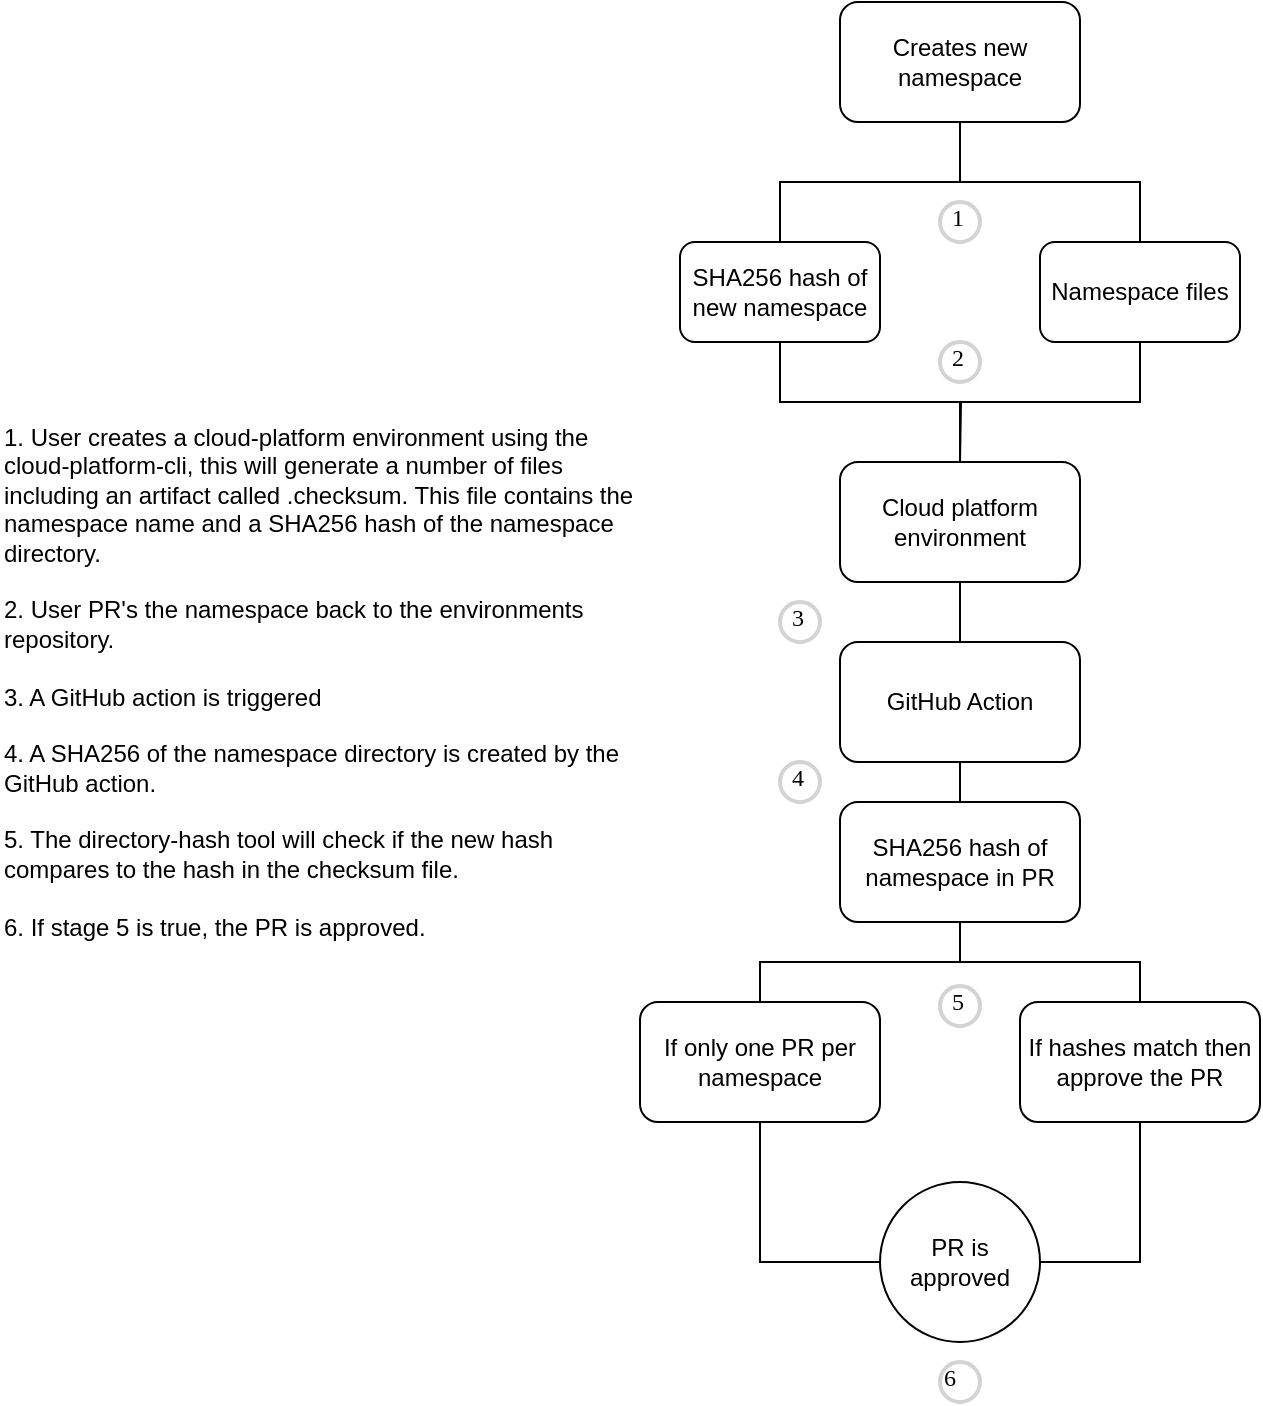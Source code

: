 <mxfile version="13.6.4" type="device"><diagram id="C5RBs43oDa-KdzZeNtuy" name="Page-1"><mxGraphModel dx="1422" dy="764" grid="1" gridSize="10" guides="1" tooltips="1" connect="1" arrows="0" fold="1" page="1" pageScale="1" pageWidth="827" pageHeight="1169" math="0" shadow="0"><root><mxCell id="WIyWlLk6GJQsqaUBKTNV-0"/><mxCell id="WIyWlLk6GJQsqaUBKTNV-1" parent="WIyWlLk6GJQsqaUBKTNV-0"/><mxCell id="iiE0-cFbfMUN9B_GjNhT-26" style="edgeStyle=orthogonalEdgeStyle;rounded=0;orthogonalLoop=1;jettySize=auto;html=1;exitX=0.5;exitY=1;exitDx=0;exitDy=0;entryX=0.5;entryY=0;entryDx=0;entryDy=0;startArrow=none;startFill=0;endArrow=none;endFill=0;" edge="1" parent="WIyWlLk6GJQsqaUBKTNV-1" source="iiE0-cFbfMUN9B_GjNhT-1" target="iiE0-cFbfMUN9B_GjNhT-10"><mxGeometry relative="1" as="geometry"/></mxCell><mxCell id="iiE0-cFbfMUN9B_GjNhT-1" value="Creates new namespace" style="rounded=1;whiteSpace=wrap;html=1;" vertex="1" parent="WIyWlLk6GJQsqaUBKTNV-1"><mxGeometry x="460" y="50" width="120" height="60" as="geometry"/></mxCell><mxCell id="iiE0-cFbfMUN9B_GjNhT-31" style="edgeStyle=orthogonalEdgeStyle;rounded=0;orthogonalLoop=1;jettySize=auto;html=1;exitX=0.5;exitY=1;exitDx=0;exitDy=0;startArrow=none;startFill=0;endArrow=none;endFill=0;strokeColor=#000000;" edge="1" parent="WIyWlLk6GJQsqaUBKTNV-1" source="iiE0-cFbfMUN9B_GjNhT-2" target="iiE0-cFbfMUN9B_GjNhT-4"><mxGeometry relative="1" as="geometry"/></mxCell><mxCell id="iiE0-cFbfMUN9B_GjNhT-2" value="Cloud platform environment" style="rounded=1;whiteSpace=wrap;html=1;" vertex="1" parent="WIyWlLk6GJQsqaUBKTNV-1"><mxGeometry x="460" y="280" width="120" height="60" as="geometry"/></mxCell><mxCell id="iiE0-cFbfMUN9B_GjNhT-32" style="edgeStyle=orthogonalEdgeStyle;rounded=0;orthogonalLoop=1;jettySize=auto;html=1;exitX=0.5;exitY=1;exitDx=0;exitDy=0;entryX=0.5;entryY=0;entryDx=0;entryDy=0;startArrow=none;startFill=0;endArrow=none;endFill=0;strokeColor=#000000;" edge="1" parent="WIyWlLk6GJQsqaUBKTNV-1" source="iiE0-cFbfMUN9B_GjNhT-4" target="iiE0-cFbfMUN9B_GjNhT-5"><mxGeometry relative="1" as="geometry"/></mxCell><mxCell id="iiE0-cFbfMUN9B_GjNhT-4" value="GitHub Action" style="rounded=1;whiteSpace=wrap;html=1;" vertex="1" parent="WIyWlLk6GJQsqaUBKTNV-1"><mxGeometry x="460" y="370" width="120" height="60" as="geometry"/></mxCell><mxCell id="iiE0-cFbfMUN9B_GjNhT-33" style="edgeStyle=orthogonalEdgeStyle;rounded=0;orthogonalLoop=1;jettySize=auto;html=1;exitX=0.5;exitY=1;exitDx=0;exitDy=0;entryX=0.5;entryY=0;entryDx=0;entryDy=0;startArrow=none;startFill=0;endArrow=none;endFill=0;strokeColor=#000000;" edge="1" parent="WIyWlLk6GJQsqaUBKTNV-1" source="iiE0-cFbfMUN9B_GjNhT-5" target="iiE0-cFbfMUN9B_GjNhT-14"><mxGeometry relative="1" as="geometry"/></mxCell><mxCell id="iiE0-cFbfMUN9B_GjNhT-34" style="edgeStyle=orthogonalEdgeStyle;rounded=0;orthogonalLoop=1;jettySize=auto;html=1;exitX=0.5;exitY=1;exitDx=0;exitDy=0;entryX=0.5;entryY=0;entryDx=0;entryDy=0;startArrow=none;startFill=0;endArrow=none;endFill=0;strokeColor=#000000;" edge="1" parent="WIyWlLk6GJQsqaUBKTNV-1" source="iiE0-cFbfMUN9B_GjNhT-5" target="iiE0-cFbfMUN9B_GjNhT-13"><mxGeometry relative="1" as="geometry"/></mxCell><mxCell id="iiE0-cFbfMUN9B_GjNhT-5" value="SHA256 hash of namespace in PR" style="rounded=1;whiteSpace=wrap;html=1;" vertex="1" parent="WIyWlLk6GJQsqaUBKTNV-1"><mxGeometry x="460" y="450" width="120" height="60" as="geometry"/></mxCell><mxCell id="iiE0-cFbfMUN9B_GjNhT-27" style="edgeStyle=orthogonalEdgeStyle;rounded=0;orthogonalLoop=1;jettySize=auto;html=1;entryX=0.5;entryY=1;entryDx=0;entryDy=0;endArrow=none;endFill=0;" edge="1" parent="WIyWlLk6GJQsqaUBKTNV-1" source="iiE0-cFbfMUN9B_GjNhT-6" target="iiE0-cFbfMUN9B_GjNhT-1"><mxGeometry relative="1" as="geometry"/></mxCell><mxCell id="iiE0-cFbfMUN9B_GjNhT-29" style="edgeStyle=orthogonalEdgeStyle;rounded=0;orthogonalLoop=1;jettySize=auto;html=1;exitX=0.5;exitY=1;exitDx=0;exitDy=0;startArrow=none;startFill=0;endArrow=none;endFill=0;strokeColor=#000000;" edge="1" parent="WIyWlLk6GJQsqaUBKTNV-1" source="iiE0-cFbfMUN9B_GjNhT-6"><mxGeometry relative="1" as="geometry"><mxPoint x="520" y="280" as="targetPoint"/></mxGeometry></mxCell><mxCell id="iiE0-cFbfMUN9B_GjNhT-6" value="SHA256 hash of new namespace" style="rounded=1;whiteSpace=wrap;html=1;" vertex="1" parent="WIyWlLk6GJQsqaUBKTNV-1"><mxGeometry x="380" y="170" width="100" height="50" as="geometry"/></mxCell><mxCell id="iiE0-cFbfMUN9B_GjNhT-28" style="edgeStyle=orthogonalEdgeStyle;rounded=0;orthogonalLoop=1;jettySize=auto;html=1;exitX=0.5;exitY=1;exitDx=0;exitDy=0;entryX=0.5;entryY=0;entryDx=0;entryDy=0;startArrow=none;startFill=0;endArrow=none;endFill=0;strokeColor=#000000;" edge="1" parent="WIyWlLk6GJQsqaUBKTNV-1" source="iiE0-cFbfMUN9B_GjNhT-10" target="iiE0-cFbfMUN9B_GjNhT-2"><mxGeometry relative="1" as="geometry"/></mxCell><mxCell id="iiE0-cFbfMUN9B_GjNhT-10" value="Namespace files" style="rounded=1;whiteSpace=wrap;html=1;" vertex="1" parent="WIyWlLk6GJQsqaUBKTNV-1"><mxGeometry x="560" y="170" width="100" height="50" as="geometry"/></mxCell><mxCell id="iiE0-cFbfMUN9B_GjNhT-35" style="edgeStyle=orthogonalEdgeStyle;rounded=0;orthogonalLoop=1;jettySize=auto;html=1;exitX=0.5;exitY=1;exitDx=0;exitDy=0;entryX=1;entryY=0.5;entryDx=0;entryDy=0;startArrow=none;startFill=0;endArrow=none;endFill=0;strokeColor=#000000;" edge="1" parent="WIyWlLk6GJQsqaUBKTNV-1" source="iiE0-cFbfMUN9B_GjNhT-13" target="iiE0-cFbfMUN9B_GjNhT-19"><mxGeometry relative="1" as="geometry"/></mxCell><mxCell id="iiE0-cFbfMUN9B_GjNhT-13" value="If hashes match then approve the PR" style="rounded=1;whiteSpace=wrap;html=1;" vertex="1" parent="WIyWlLk6GJQsqaUBKTNV-1"><mxGeometry x="550" y="550" width="120" height="60" as="geometry"/></mxCell><mxCell id="iiE0-cFbfMUN9B_GjNhT-36" style="edgeStyle=orthogonalEdgeStyle;rounded=0;orthogonalLoop=1;jettySize=auto;html=1;exitX=0.5;exitY=1;exitDx=0;exitDy=0;entryX=0;entryY=0.5;entryDx=0;entryDy=0;startArrow=none;startFill=0;endArrow=none;endFill=0;strokeColor=#000000;" edge="1" parent="WIyWlLk6GJQsqaUBKTNV-1" source="iiE0-cFbfMUN9B_GjNhT-14" target="iiE0-cFbfMUN9B_GjNhT-19"><mxGeometry relative="1" as="geometry"/></mxCell><mxCell id="iiE0-cFbfMUN9B_GjNhT-14" value="If only one PR per namespace" style="rounded=1;whiteSpace=wrap;html=1;" vertex="1" parent="WIyWlLk6GJQsqaUBKTNV-1"><mxGeometry x="360" y="550" width="120" height="60" as="geometry"/></mxCell><mxCell id="iiE0-cFbfMUN9B_GjNhT-17" style="edgeStyle=orthogonalEdgeStyle;rounded=0;orthogonalLoop=1;jettySize=auto;html=1;exitX=0.5;exitY=1;exitDx=0;exitDy=0;" edge="1" parent="WIyWlLk6GJQsqaUBKTNV-1" source="iiE0-cFbfMUN9B_GjNhT-10" target="iiE0-cFbfMUN9B_GjNhT-10"><mxGeometry relative="1" as="geometry"/></mxCell><mxCell id="iiE0-cFbfMUN9B_GjNhT-19" value="PR is approved" style="ellipse;whiteSpace=wrap;html=1;aspect=fixed;" vertex="1" parent="WIyWlLk6GJQsqaUBKTNV-1"><mxGeometry x="480" y="640" width="80" height="80" as="geometry"/></mxCell><mxCell id="iiE0-cFbfMUN9B_GjNhT-37" value="1" style="ellipse;whiteSpace=wrap;html=1;aspect=fixed;strokeWidth=2;fontFamily=Tahoma;spacingBottom=4;spacingRight=2;strokeColor=#d3d3d3;" vertex="1" parent="WIyWlLk6GJQsqaUBKTNV-1"><mxGeometry x="510" y="150" width="20" height="20" as="geometry"/></mxCell><mxCell id="iiE0-cFbfMUN9B_GjNhT-40" value="2" style="ellipse;whiteSpace=wrap;html=1;aspect=fixed;strokeWidth=2;fontFamily=Tahoma;spacingBottom=4;spacingRight=2;strokeColor=#d3d3d3;" vertex="1" parent="WIyWlLk6GJQsqaUBKTNV-1"><mxGeometry x="510" y="220" width="20" height="20" as="geometry"/></mxCell><mxCell id="iiE0-cFbfMUN9B_GjNhT-41" value="3" style="ellipse;whiteSpace=wrap;html=1;aspect=fixed;strokeWidth=2;fontFamily=Tahoma;spacingBottom=4;spacingRight=2;strokeColor=#d3d3d3;" vertex="1" parent="WIyWlLk6GJQsqaUBKTNV-1"><mxGeometry x="430" y="350" width="20" height="20" as="geometry"/></mxCell><mxCell id="iiE0-cFbfMUN9B_GjNhT-42" value="4" style="ellipse;whiteSpace=wrap;html=1;aspect=fixed;strokeWidth=2;fontFamily=Tahoma;spacingBottom=4;spacingRight=2;strokeColor=#d3d3d3;" vertex="1" parent="WIyWlLk6GJQsqaUBKTNV-1"><mxGeometry x="430" y="430" width="20" height="20" as="geometry"/></mxCell><mxCell id="iiE0-cFbfMUN9B_GjNhT-43" value="5" style="ellipse;whiteSpace=wrap;html=1;aspect=fixed;strokeWidth=2;fontFamily=Tahoma;spacingBottom=4;spacingRight=2;strokeColor=#d3d3d3;" vertex="1" parent="WIyWlLk6GJQsqaUBKTNV-1"><mxGeometry x="510" y="542" width="20" height="20" as="geometry"/></mxCell><mxCell id="iiE0-cFbfMUN9B_GjNhT-45" value="&lt;div&gt;1. User creates a cloud-platform environment using the cloud-platform-cli, this will generate a number of files including an artifact called .checksum. This file contains the namespace name and a SHA256 hash of the namespace directory. &lt;br&gt;&lt;/div&gt;&lt;div&gt;&lt;br&gt;&lt;/div&gt;&lt;div&gt;2. User PR's the namespace back to the environments repository.&lt;/div&gt;&lt;div&gt;&lt;br&gt;&lt;/div&gt;&lt;div&gt;3. A GitHub action is triggered &lt;br&gt;&lt;/div&gt;&lt;div&gt;&lt;br&gt;&lt;/div&gt;&lt;div&gt;4. A SHA256 of the namespace directory is created by the GitHub action.&lt;br&gt;&lt;/div&gt;&lt;div&gt;&lt;br&gt;&lt;/div&gt;&lt;div&gt;5. The directory-hash tool will check if the new hash compares to the hash in the checksum file. &lt;br&gt;&lt;/div&gt;&lt;div&gt;&lt;br&gt;&lt;/div&gt;&lt;div&gt;6. If stage 5 is true, the PR is approved.&lt;br&gt;&lt;/div&gt;" style="text;html=1;strokeColor=none;fillColor=none;align=left;verticalAlign=middle;whiteSpace=wrap;rounded=0;fontFamily=Helvetica;" vertex="1" parent="WIyWlLk6GJQsqaUBKTNV-1"><mxGeometry x="40" y="195" width="320" height="390" as="geometry"/></mxCell><mxCell id="iiE0-cFbfMUN9B_GjNhT-49" value="6" style="ellipse;whiteSpace=wrap;html=1;aspect=fixed;strokeWidth=2;fontFamily=Tahoma;spacingBottom=4;spacingRight=2;strokeColor=#d3d3d3;align=left;" vertex="1" parent="WIyWlLk6GJQsqaUBKTNV-1"><mxGeometry x="510" y="730" width="20" height="20" as="geometry"/></mxCell></root></mxGraphModel></diagram></mxfile>